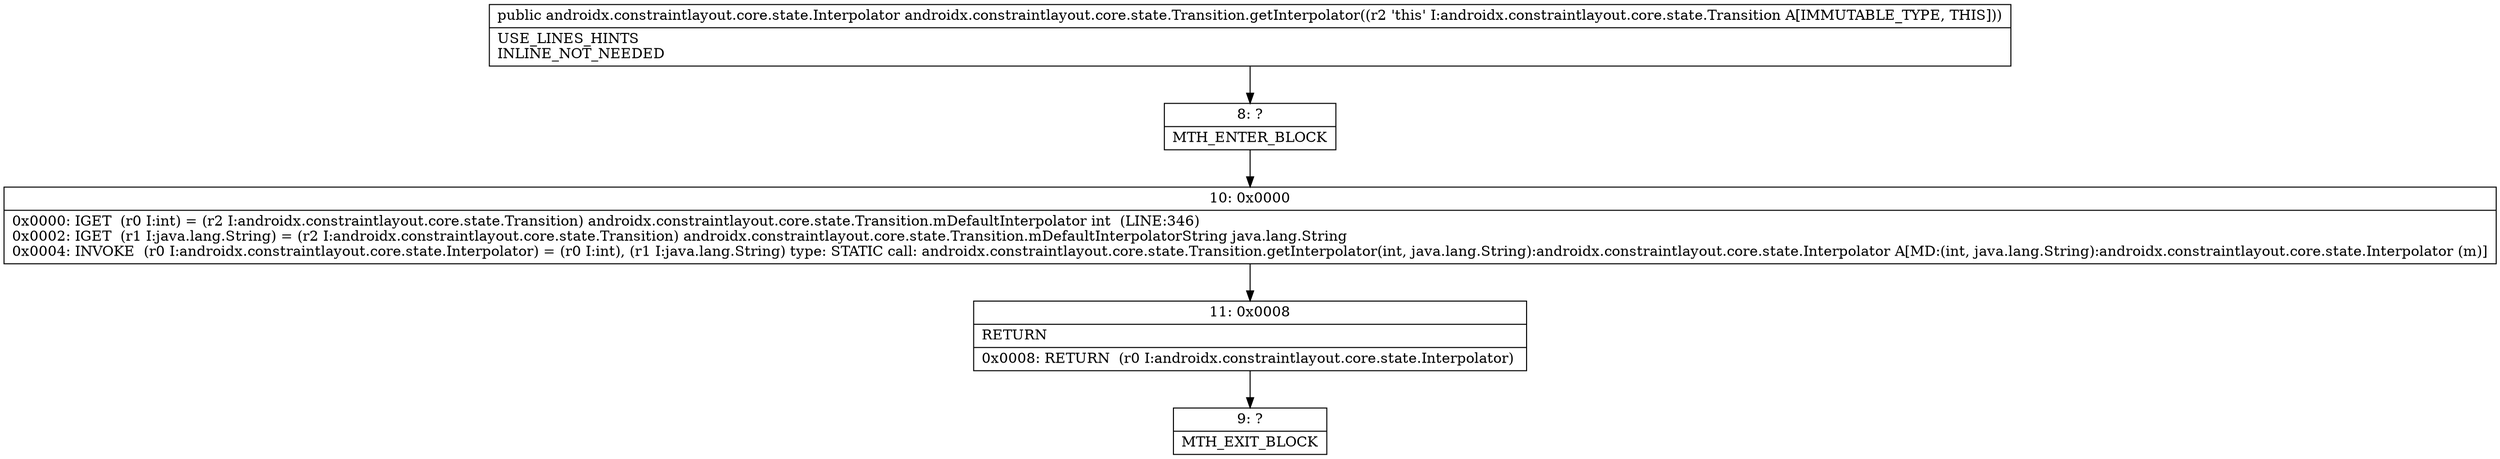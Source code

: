 digraph "CFG forandroidx.constraintlayout.core.state.Transition.getInterpolator()Landroidx\/constraintlayout\/core\/state\/Interpolator;" {
Node_8 [shape=record,label="{8\:\ ?|MTH_ENTER_BLOCK\l}"];
Node_10 [shape=record,label="{10\:\ 0x0000|0x0000: IGET  (r0 I:int) = (r2 I:androidx.constraintlayout.core.state.Transition) androidx.constraintlayout.core.state.Transition.mDefaultInterpolator int  (LINE:346)\l0x0002: IGET  (r1 I:java.lang.String) = (r2 I:androidx.constraintlayout.core.state.Transition) androidx.constraintlayout.core.state.Transition.mDefaultInterpolatorString java.lang.String \l0x0004: INVOKE  (r0 I:androidx.constraintlayout.core.state.Interpolator) = (r0 I:int), (r1 I:java.lang.String) type: STATIC call: androidx.constraintlayout.core.state.Transition.getInterpolator(int, java.lang.String):androidx.constraintlayout.core.state.Interpolator A[MD:(int, java.lang.String):androidx.constraintlayout.core.state.Interpolator (m)]\l}"];
Node_11 [shape=record,label="{11\:\ 0x0008|RETURN\l|0x0008: RETURN  (r0 I:androidx.constraintlayout.core.state.Interpolator) \l}"];
Node_9 [shape=record,label="{9\:\ ?|MTH_EXIT_BLOCK\l}"];
MethodNode[shape=record,label="{public androidx.constraintlayout.core.state.Interpolator androidx.constraintlayout.core.state.Transition.getInterpolator((r2 'this' I:androidx.constraintlayout.core.state.Transition A[IMMUTABLE_TYPE, THIS]))  | USE_LINES_HINTS\lINLINE_NOT_NEEDED\l}"];
MethodNode -> Node_8;Node_8 -> Node_10;
Node_10 -> Node_11;
Node_11 -> Node_9;
}

